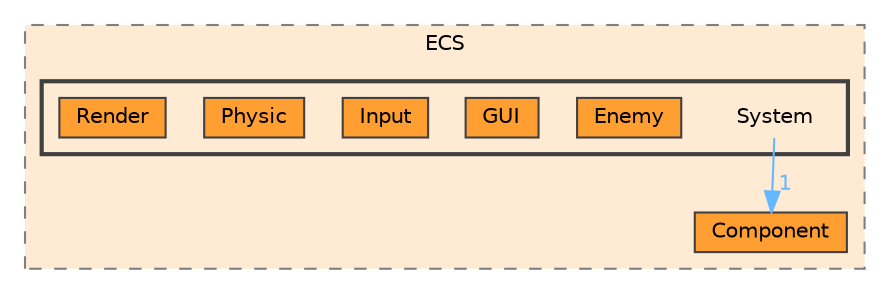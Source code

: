 digraph "R-Type/Engine/ECS/System"
{
 // LATEX_PDF_SIZE
  bgcolor="transparent";
  edge [fontname=Helvetica,fontsize=10,labelfontname=Helvetica,labelfontsize=10];
  node [fontname=Helvetica,fontsize=10,shape=box,height=0.2,width=0.4];
  compound=true
  subgraph clusterdir_a7793a2d5ce20173a47e3c5d4033a58c {
    graph [ bgcolor="#ffead3", pencolor="grey50", label="ECS", fontname=Helvetica,fontsize=10 style="filled,dashed", URL="dir_a7793a2d5ce20173a47e3c5d4033a58c.html",tooltip=""]
  dir_021599018e266890d8f1774a2d1ccd08 [label="Component", fillcolor="#ff9f31", color="grey25", style="filled", URL="dir_021599018e266890d8f1774a2d1ccd08.html",tooltip=""];
  subgraph clusterdir_628ac78da6848c9bc4923d1396a2f9cb {
    graph [ bgcolor="#ffead3", pencolor="grey25", label="", fontname=Helvetica,fontsize=10 style="filled,bold", URL="dir_628ac78da6848c9bc4923d1396a2f9cb.html",tooltip=""]
    dir_628ac78da6848c9bc4923d1396a2f9cb [shape=plaintext, label="System"];
  dir_d27bbe0bb2435ddbd7c128e146c4a77b [label="Enemy", fillcolor="#ff9f31", color="grey25", style="filled", URL="dir_d27bbe0bb2435ddbd7c128e146c4a77b.html",tooltip=""];
  dir_5cc5b4e1636b2d0b46f7d4e5af688aba [label="GUI", fillcolor="#ff9f31", color="grey25", style="filled", URL="dir_5cc5b4e1636b2d0b46f7d4e5af688aba.html",tooltip=""];
  dir_6275344d2ab13a2ccc8c3564f028d5c7 [label="Input", fillcolor="#ff9f31", color="grey25", style="filled", URL="dir_6275344d2ab13a2ccc8c3564f028d5c7.html",tooltip=""];
  dir_e6d6e86fec154d7ccd5878755a4dbfbd [label="Physic", fillcolor="#ff9f31", color="grey25", style="filled", URL="dir_e6d6e86fec154d7ccd5878755a4dbfbd.html",tooltip=""];
  dir_3ae3c4c1ac0a8b0820dedcc76cbe9316 [label="Render", fillcolor="#ff9f31", color="grey25", style="filled", URL="dir_3ae3c4c1ac0a8b0820dedcc76cbe9316.html",tooltip=""];
  }
  }
  dir_628ac78da6848c9bc4923d1396a2f9cb->dir_021599018e266890d8f1774a2d1ccd08 [headlabel="1", labeldistance=1.5 headhref="dir_000016_000001.html" color="steelblue1" fontcolor="steelblue1"];
}

